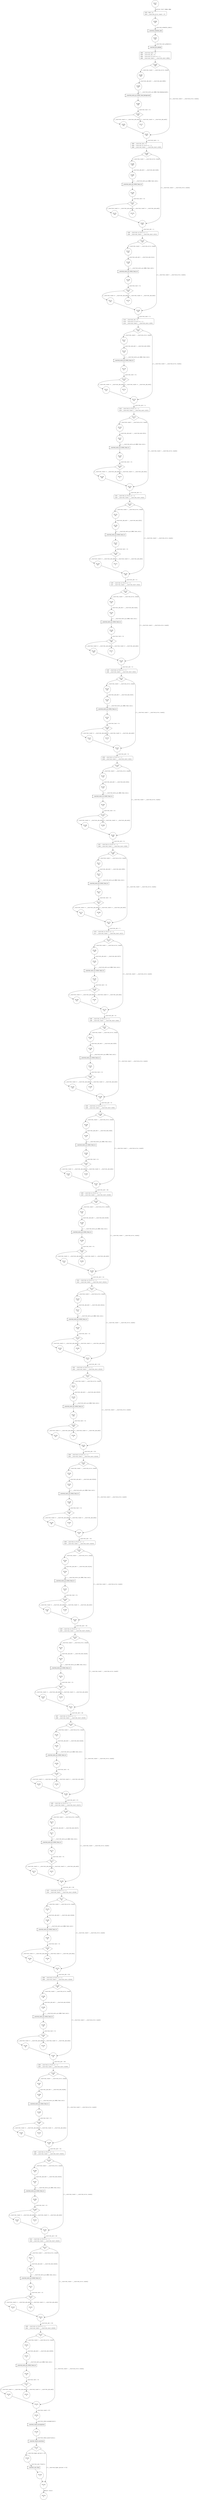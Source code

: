 digraph __main {
1077 [shape="circle" label="N1077\n258"]
1078 [shape="circle" label="N1078\n257"]
1080 [shape="circle" label="N1080\n255"]
1081 [shape="circle" label="N1081\n254"]
1082 [shape="circle" label="N1082\n253"]
1086 [shape="diamond" label="N1086\n249"]
1088 [shape="circle" label="N1088\n248"]
1087 [shape="circle" label="N1087\n243"]
1093 [shape="circle" label="N1093\n242"]
1096 [shape="diamond" label="N1096\n239"]
1098 [shape="circle" label="N1098\n238"]
1097 [shape="circle" label="N1097\n233"]
1103 [shape="circle" label="N1103\n232"]
1105 [shape="diamond" label="N1105\n230"]
1107 [shape="circle" label="N1107\n229"]
1106 [shape="circle" label="N1106\n224"]
1112 [shape="circle" label="N1112\n223"]
1115 [shape="diamond" label="N1115\n220"]
1117 [shape="circle" label="N1117\n219"]
1116 [shape="circle" label="N1116\n214"]
1122 [shape="circle" label="N1122\n213"]
1124 [shape="diamond" label="N1124\n211"]
1126 [shape="circle" label="N1126\n210"]
1125 [shape="circle" label="N1125\n205"]
1131 [shape="circle" label="N1131\n204"]
1133 [shape="diamond" label="N1133\n202"]
1135 [shape="circle" label="N1135\n201"]
1134 [shape="circle" label="N1134\n196"]
1140 [shape="circle" label="N1140\n195"]
1142 [shape="diamond" label="N1142\n193"]
1144 [shape="circle" label="N1144\n192"]
1143 [shape="circle" label="N1143\n187"]
1149 [shape="circle" label="N1149\n186"]
1151 [shape="diamond" label="N1151\n184"]
1153 [shape="circle" label="N1153\n183"]
1152 [shape="circle" label="N1152\n178"]
1158 [shape="circle" label="N1158\n177"]
1160 [shape="diamond" label="N1160\n175"]
1162 [shape="circle" label="N1162\n174"]
1161 [shape="circle" label="N1161\n169"]
1167 [shape="circle" label="N1167\n168"]
1169 [shape="diamond" label="N1169\n166"]
1171 [shape="circle" label="N1171\n165"]
1170 [shape="circle" label="N1170\n160"]
1176 [shape="circle" label="N1176\n159"]
1178 [shape="diamond" label="N1178\n157"]
1180 [shape="circle" label="N1180\n156"]
1179 [shape="circle" label="N1179\n151"]
1185 [shape="circle" label="N1185\n150"]
1187 [shape="diamond" label="N1187\n148"]
1189 [shape="circle" label="N1189\n147"]
1188 [shape="circle" label="N1188\n142"]
1194 [shape="circle" label="N1194\n141"]
1196 [shape="diamond" label="N1196\n139"]
1198 [shape="circle" label="N1198\n138"]
1197 [shape="circle" label="N1197\n133"]
1203 [shape="circle" label="N1203\n132"]
1205 [shape="diamond" label="N1205\n130"]
1207 [shape="circle" label="N1207\n129"]
1206 [shape="circle" label="N1206\n124"]
1212 [shape="circle" label="N1212\n123"]
1214 [shape="diamond" label="N1214\n121"]
1216 [shape="circle" label="N1216\n120"]
1215 [shape="circle" label="N1215\n115"]
1221 [shape="circle" label="N1221\n114"]
1223 [shape="diamond" label="N1223\n112"]
1225 [shape="circle" label="N1225\n111"]
1224 [shape="circle" label="N1224\n106"]
1230 [shape="circle" label="N1230\n105"]
1232 [shape="diamond" label="N1232\n103"]
1234 [shape="circle" label="N1234\n102"]
1233 [shape="circle" label="N1233\n97"]
1239 [shape="circle" label="N1239\n96"]
1241 [shape="diamond" label="N1241\n94"]
1243 [shape="circle" label="N1243\n93"]
1242 [shape="circle" label="N1242\n88"]
1248 [shape="circle" label="N1248\n87"]
1250 [shape="diamond" label="N1250\n85"]
1252 [shape="circle" label="N1252\n84"]
1251 [shape="circle" label="N1251\n79"]
1257 [shape="circle" label="N1257\n78"]
1259 [shape="diamond" label="N1259\n76"]
1261 [shape="circle" label="N1261\n75"]
1260 [shape="circle" label="N1260\n70"]
1266 [shape="circle" label="N1266\n69"]
1268 [shape="diamond" label="N1268\n67"]
1270 [shape="circle" label="N1270\n66"]
1269 [shape="circle" label="N1269\n61"]
1275 [shape="circle" label="N1275\n60"]
1277 [shape="diamond" label="N1277\n58"]
1279 [shape="circle" label="N1279\n57"]
1278 [shape="circle" label="N1278\n52"]
1284 [shape="circle" label="N1284\n51"]
1286 [shape="diamond" label="N1286\n49"]
1288 [shape="circle" label="N1288\n48"]
1287 [shape="circle" label="N1287\n43"]
1293 [shape="circle" label="N1293\n42"]
1295 [shape="diamond" label="N1295\n40"]
1297 [shape="circle" label="N1297\n39"]
1296 [shape="circle" label="N1296\n34"]
1302 [shape="circle" label="N1302\n33"]
1304 [shape="diamond" label="N1304\n31"]
1306 [shape="circle" label="N1306\n30"]
1305 [shape="circle" label="N1305\n25"]
1311 [shape="circle" label="N1311\n24"]
1313 [shape="diamond" label="N1313\n22"]
1315 [shape="circle" label="N1315\n21"]
1314 [shape="circle" label="N1314\n16"]
1320 [shape="circle" label="N1320\n15"]
1322 [shape="diamond" label="N1322\n13"]
1324 [shape="circle" label="N1324\n12"]
1323 [shape="circle" label="N1323\n7"]
1329 [shape="circle" label="N1329\n6"]
1330 [shape="circle" label="N1330\n5"]
1331 [shape="diamond" label="N1331\n4"]
1333 [shape="circle" label="N1333\n3"]
1332 [shape="circle" label="N1332\n1"]
1076 [shape="circle" label="N1076\n0"]
1334 [shape="circle" label="N1334\n2"]
1325 [shape="circle" label="N1325\n11"]
1326 [shape="circle" label="N1326\n10"]
1327 [shape="diamond" label="N1327\n9"]
1328 [shape="circle" label="N1328\n8"]
1551 [shape="circle" label="N1551\n0"]
1316 [shape="circle" label="N1316\n20"]
1317 [shape="circle" label="N1317\n19"]
1318 [shape="diamond" label="N1318\n18"]
1319 [shape="circle" label="N1319\n17"]
1552 [shape="circle" label="N1552\n0"]
1307 [shape="circle" label="N1307\n29"]
1308 [shape="circle" label="N1308\n28"]
1309 [shape="diamond" label="N1309\n27"]
1310 [shape="circle" label="N1310\n26"]
1553 [shape="circle" label="N1553\n0"]
1298 [shape="circle" label="N1298\n38"]
1299 [shape="circle" label="N1299\n37"]
1300 [shape="diamond" label="N1300\n36"]
1301 [shape="circle" label="N1301\n35"]
1554 [shape="circle" label="N1554\n0"]
1289 [shape="circle" label="N1289\n47"]
1290 [shape="circle" label="N1290\n46"]
1291 [shape="diamond" label="N1291\n45"]
1292 [shape="circle" label="N1292\n44"]
1555 [shape="circle" label="N1555\n0"]
1280 [shape="circle" label="N1280\n56"]
1281 [shape="circle" label="N1281\n55"]
1282 [shape="diamond" label="N1282\n54"]
1283 [shape="circle" label="N1283\n53"]
1556 [shape="circle" label="N1556\n0"]
1271 [shape="circle" label="N1271\n65"]
1272 [shape="circle" label="N1272\n64"]
1273 [shape="diamond" label="N1273\n63"]
1274 [shape="circle" label="N1274\n62"]
1557 [shape="circle" label="N1557\n0"]
1262 [shape="circle" label="N1262\n74"]
1263 [shape="circle" label="N1263\n73"]
1264 [shape="diamond" label="N1264\n72"]
1265 [shape="circle" label="N1265\n71"]
1558 [shape="circle" label="N1558\n0"]
1253 [shape="circle" label="N1253\n83"]
1254 [shape="circle" label="N1254\n82"]
1255 [shape="diamond" label="N1255\n81"]
1256 [shape="circle" label="N1256\n80"]
1559 [shape="circle" label="N1559\n0"]
1244 [shape="circle" label="N1244\n92"]
1245 [shape="circle" label="N1245\n91"]
1246 [shape="diamond" label="N1246\n90"]
1247 [shape="circle" label="N1247\n89"]
1560 [shape="circle" label="N1560\n0"]
1235 [shape="circle" label="N1235\n101"]
1236 [shape="circle" label="N1236\n100"]
1237 [shape="diamond" label="N1237\n99"]
1238 [shape="circle" label="N1238\n98"]
1561 [shape="circle" label="N1561\n0"]
1226 [shape="circle" label="N1226\n110"]
1227 [shape="circle" label="N1227\n109"]
1228 [shape="diamond" label="N1228\n108"]
1229 [shape="circle" label="N1229\n107"]
1562 [shape="circle" label="N1562\n0"]
1217 [shape="circle" label="N1217\n119"]
1218 [shape="circle" label="N1218\n118"]
1219 [shape="diamond" label="N1219\n117"]
1220 [shape="circle" label="N1220\n116"]
1563 [shape="circle" label="N1563\n0"]
1208 [shape="circle" label="N1208\n128"]
1209 [shape="circle" label="N1209\n127"]
1210 [shape="diamond" label="N1210\n126"]
1211 [shape="circle" label="N1211\n125"]
1564 [shape="circle" label="N1564\n0"]
1199 [shape="circle" label="N1199\n137"]
1200 [shape="circle" label="N1200\n136"]
1201 [shape="diamond" label="N1201\n135"]
1202 [shape="circle" label="N1202\n134"]
1565 [shape="circle" label="N1565\n0"]
1190 [shape="circle" label="N1190\n146"]
1191 [shape="circle" label="N1191\n145"]
1192 [shape="diamond" label="N1192\n144"]
1193 [shape="circle" label="N1193\n143"]
1566 [shape="circle" label="N1566\n0"]
1181 [shape="circle" label="N1181\n155"]
1182 [shape="circle" label="N1182\n154"]
1183 [shape="diamond" label="N1183\n153"]
1184 [shape="circle" label="N1184\n152"]
1567 [shape="circle" label="N1567\n0"]
1172 [shape="circle" label="N1172\n164"]
1173 [shape="circle" label="N1173\n163"]
1174 [shape="diamond" label="N1174\n162"]
1175 [shape="circle" label="N1175\n161"]
1568 [shape="circle" label="N1568\n0"]
1163 [shape="circle" label="N1163\n173"]
1164 [shape="circle" label="N1164\n172"]
1165 [shape="diamond" label="N1165\n171"]
1166 [shape="circle" label="N1166\n170"]
1569 [shape="circle" label="N1569\n0"]
1154 [shape="circle" label="N1154\n182"]
1155 [shape="circle" label="N1155\n181"]
1156 [shape="diamond" label="N1156\n180"]
1157 [shape="circle" label="N1157\n179"]
1570 [shape="circle" label="N1570\n0"]
1145 [shape="circle" label="N1145\n191"]
1146 [shape="circle" label="N1146\n190"]
1147 [shape="diamond" label="N1147\n189"]
1148 [shape="circle" label="N1148\n188"]
1571 [shape="circle" label="N1571\n0"]
1136 [shape="circle" label="N1136\n200"]
1137 [shape="circle" label="N1137\n199"]
1138 [shape="diamond" label="N1138\n198"]
1139 [shape="circle" label="N1139\n197"]
1572 [shape="circle" label="N1572\n0"]
1127 [shape="circle" label="N1127\n209"]
1128 [shape="circle" label="N1128\n208"]
1129 [shape="diamond" label="N1129\n207"]
1130 [shape="circle" label="N1130\n206"]
1573 [shape="circle" label="N1573\n0"]
1118 [shape="circle" label="N1118\n218"]
1119 [shape="circle" label="N1119\n217"]
1120 [shape="diamond" label="N1120\n216"]
1121 [shape="circle" label="N1121\n215"]
1574 [shape="circle" label="N1574\n0"]
1108 [shape="circle" label="N1108\n228"]
1109 [shape="circle" label="N1109\n227"]
1110 [shape="diamond" label="N1110\n226"]
1111 [shape="circle" label="N1111\n225"]
1575 [shape="circle" label="N1575\n0"]
1099 [shape="circle" label="N1099\n237"]
1100 [shape="circle" label="N1100\n236"]
1101 [shape="diamond" label="N1101\n235"]
1102 [shape="circle" label="N1102\n234"]
1576 [shape="circle" label="N1576\n0"]
1089 [shape="circle" label="N1089\n247"]
1090 [shape="circle" label="N1090\n246"]
1091 [shape="diamond" label="N1091\n245"]
1092 [shape="circle" label="N1092\n244"]
1577 [shape="circle" label="N1577\n0"]
1078 [style="filled,bold" penwidth="1" fillcolor="white" fontname="Courier New" shape="Mrecord" label=<<table border="0" cellborder="0" cellpadding="3" bgcolor="white"><tr><td align="right">1078</td><td align="left">_Bool c1;</td></tr><tr><td align="right">1079</td><td align="left">__startrek_error_round = 27;</td></tr></table>>]
1078 -> 1080[label=""]
1082 [style="filled,bold" penwidth="1" fillcolor="white" fontname="Courier New" shape="Mrecord" label=<<table border="0" cellborder="0" cellpadding="3" bgcolor="white"><tr><td align="right">1082</td><td align="left">__startrek_task = 0;</td></tr><tr><td align="right">1083</td><td align="left">__startrek_job = 0;</td></tr><tr><td align="right">1084</td><td align="left">__startrek_is_first_cs = 1;</td></tr><tr><td align="right">1085</td><td align="left">__startrek_round = __startrek_start_t0[0];</td></tr></table>>]
1082 -> 1086[label=""]
1093 [style="filled,bold" penwidth="1" fillcolor="white" fontname="Courier New" shape="Mrecord" label=<<table border="0" cellborder="0" cellpadding="3" bgcolor="white"><tr><td align="right">1093</td><td align="left">__startrek_job = 0;</td></tr><tr><td align="right">1094</td><td align="left">__startrek_is_first_cs = 1;</td></tr><tr><td align="right">1095</td><td align="left">__startrek_round = __startrek_start_t1[0];</td></tr></table>>]
1093 -> 1096[label=""]
1103 [style="filled,bold" penwidth="1" fillcolor="white" fontname="Courier New" shape="Mrecord" label=<<table border="0" cellborder="0" cellpadding="3" bgcolor="white"><tr><td align="right">1103</td><td align="left">__startrek_is_first_cs = 1;</td></tr><tr><td align="right">1104</td><td align="left">__startrek_round = __startrek_start_t1[1];</td></tr></table>>]
1103 -> 1105[label=""]
1112 [style="filled,bold" penwidth="1" fillcolor="white" fontname="Courier New" shape="Mrecord" label=<<table border="0" cellborder="0" cellpadding="3" bgcolor="white"><tr><td align="right">1112</td><td align="left">__startrek_job = 0;</td></tr><tr><td align="right">1113</td><td align="left">__startrek_is_first_cs = 1;</td></tr><tr><td align="right">1114</td><td align="left">__startrek_round = __startrek_start_t2[0];</td></tr></table>>]
1112 -> 1115[label=""]
1122 [style="filled,bold" penwidth="1" fillcolor="white" fontname="Courier New" shape="Mrecord" label=<<table border="0" cellborder="0" cellpadding="3" bgcolor="white"><tr><td align="right">1122</td><td align="left">__startrek_is_first_cs = 1;</td></tr><tr><td align="right">1123</td><td align="left">__startrek_round = __startrek_start_t2[1];</td></tr></table>>]
1122 -> 1124[label=""]
1131 [style="filled,bold" penwidth="1" fillcolor="white" fontname="Courier New" shape="Mrecord" label=<<table border="0" cellborder="0" cellpadding="3" bgcolor="white"><tr><td align="right">1131</td><td align="left">__startrek_is_first_cs = 1;</td></tr><tr><td align="right">1132</td><td align="left">__startrek_round = __startrek_start_t2[2];</td></tr></table>>]
1131 -> 1133[label=""]
1140 [style="filled,bold" penwidth="1" fillcolor="white" fontname="Courier New" shape="Mrecord" label=<<table border="0" cellborder="0" cellpadding="3" bgcolor="white"><tr><td align="right">1140</td><td align="left">__startrek_is_first_cs = 1;</td></tr><tr><td align="right">1141</td><td align="left">__startrek_round = __startrek_start_t2[3];</td></tr></table>>]
1140 -> 1142[label=""]
1149 [style="filled,bold" penwidth="1" fillcolor="white" fontname="Courier New" shape="Mrecord" label=<<table border="0" cellborder="0" cellpadding="3" bgcolor="white"><tr><td align="right">1149</td><td align="left">__startrek_is_first_cs = 1;</td></tr><tr><td align="right">1150</td><td align="left">__startrek_round = __startrek_start_t2[4];</td></tr></table>>]
1149 -> 1151[label=""]
1158 [style="filled,bold" penwidth="1" fillcolor="white" fontname="Courier New" shape="Mrecord" label=<<table border="0" cellborder="0" cellpadding="3" bgcolor="white"><tr><td align="right">1158</td><td align="left">__startrek_is_first_cs = 1;</td></tr><tr><td align="right">1159</td><td align="left">__startrek_round = __startrek_start_t2[5];</td></tr></table>>]
1158 -> 1160[label=""]
1167 [style="filled,bold" penwidth="1" fillcolor="white" fontname="Courier New" shape="Mrecord" label=<<table border="0" cellborder="0" cellpadding="3" bgcolor="white"><tr><td align="right">1167</td><td align="left">__startrek_is_first_cs = 1;</td></tr><tr><td align="right">1168</td><td align="left">__startrek_round = __startrek_start_t2[6];</td></tr></table>>]
1167 -> 1169[label=""]
1176 [style="filled,bold" penwidth="1" fillcolor="white" fontname="Courier New" shape="Mrecord" label=<<table border="0" cellborder="0" cellpadding="3" bgcolor="white"><tr><td align="right">1176</td><td align="left">__startrek_is_first_cs = 1;</td></tr><tr><td align="right">1177</td><td align="left">__startrek_round = __startrek_start_t2[7];</td></tr></table>>]
1176 -> 1178[label=""]
1185 [style="filled,bold" penwidth="1" fillcolor="white" fontname="Courier New" shape="Mrecord" label=<<table border="0" cellborder="0" cellpadding="3" bgcolor="white"><tr><td align="right">1185</td><td align="left">__startrek_is_first_cs = 1;</td></tr><tr><td align="right">1186</td><td align="left">__startrek_round = __startrek_start_t2[8];</td></tr></table>>]
1185 -> 1187[label=""]
1194 [style="filled,bold" penwidth="1" fillcolor="white" fontname="Courier New" shape="Mrecord" label=<<table border="0" cellborder="0" cellpadding="3" bgcolor="white"><tr><td align="right">1194</td><td align="left">__startrek_is_first_cs = 1;</td></tr><tr><td align="right">1195</td><td align="left">__startrek_round = __startrek_start_t2[9];</td></tr></table>>]
1194 -> 1196[label=""]
1203 [style="filled,bold" penwidth="1" fillcolor="white" fontname="Courier New" shape="Mrecord" label=<<table border="0" cellborder="0" cellpadding="3" bgcolor="white"><tr><td align="right">1203</td><td align="left">__startrek_is_first_cs = 1;</td></tr><tr><td align="right">1204</td><td align="left">__startrek_round = __startrek_start_t2[10];</td></tr></table>>]
1203 -> 1205[label=""]
1212 [style="filled,bold" penwidth="1" fillcolor="white" fontname="Courier New" shape="Mrecord" label=<<table border="0" cellborder="0" cellpadding="3" bgcolor="white"><tr><td align="right">1212</td><td align="left">__startrek_is_first_cs = 1;</td></tr><tr><td align="right">1213</td><td align="left">__startrek_round = __startrek_start_t2[11];</td></tr></table>>]
1212 -> 1214[label=""]
1221 [style="filled,bold" penwidth="1" fillcolor="white" fontname="Courier New" shape="Mrecord" label=<<table border="0" cellborder="0" cellpadding="3" bgcolor="white"><tr><td align="right">1221</td><td align="left">__startrek_is_first_cs = 1;</td></tr><tr><td align="right">1222</td><td align="left">__startrek_round = __startrek_start_t2[12];</td></tr></table>>]
1221 -> 1223[label=""]
1230 [style="filled,bold" penwidth="1" fillcolor="white" fontname="Courier New" shape="Mrecord" label=<<table border="0" cellborder="0" cellpadding="3" bgcolor="white"><tr><td align="right">1230</td><td align="left">__startrek_is_first_cs = 1;</td></tr><tr><td align="right">1231</td><td align="left">__startrek_round = __startrek_start_t2[13];</td></tr></table>>]
1230 -> 1232[label=""]
1239 [style="filled,bold" penwidth="1" fillcolor="white" fontname="Courier New" shape="Mrecord" label=<<table border="0" cellborder="0" cellpadding="3" bgcolor="white"><tr><td align="right">1239</td><td align="left">__startrek_is_first_cs = 1;</td></tr><tr><td align="right">1240</td><td align="left">__startrek_round = __startrek_start_t2[14];</td></tr></table>>]
1239 -> 1241[label=""]
1248 [style="filled,bold" penwidth="1" fillcolor="white" fontname="Courier New" shape="Mrecord" label=<<table border="0" cellborder="0" cellpadding="3" bgcolor="white"><tr><td align="right">1248</td><td align="left">__startrek_is_first_cs = 1;</td></tr><tr><td align="right">1249</td><td align="left">__startrek_round = __startrek_start_t2[15];</td></tr></table>>]
1248 -> 1250[label=""]
1257 [style="filled,bold" penwidth="1" fillcolor="white" fontname="Courier New" shape="Mrecord" label=<<table border="0" cellborder="0" cellpadding="3" bgcolor="white"><tr><td align="right">1257</td><td align="left">__startrek_is_first_cs = 1;</td></tr><tr><td align="right">1258</td><td align="left">__startrek_round = __startrek_start_t2[16];</td></tr></table>>]
1257 -> 1259[label=""]
1266 [style="filled,bold" penwidth="1" fillcolor="white" fontname="Courier New" shape="Mrecord" label=<<table border="0" cellborder="0" cellpadding="3" bgcolor="white"><tr><td align="right">1266</td><td align="left">__startrek_is_first_cs = 1;</td></tr><tr><td align="right">1267</td><td align="left">__startrek_round = __startrek_start_t2[17];</td></tr></table>>]
1266 -> 1268[label=""]
1275 [style="filled,bold" penwidth="1" fillcolor="white" fontname="Courier New" shape="Mrecord" label=<<table border="0" cellborder="0" cellpadding="3" bgcolor="white"><tr><td align="right">1275</td><td align="left">__startrek_is_first_cs = 1;</td></tr><tr><td align="right">1276</td><td align="left">__startrek_round = __startrek_start_t2[18];</td></tr></table>>]
1275 -> 1277[label=""]
1284 [style="filled,bold" penwidth="1" fillcolor="white" fontname="Courier New" shape="Mrecord" label=<<table border="0" cellborder="0" cellpadding="3" bgcolor="white"><tr><td align="right">1284</td><td align="left">__startrek_is_first_cs = 1;</td></tr><tr><td align="right">1285</td><td align="left">__startrek_round = __startrek_start_t2[19];</td></tr></table>>]
1284 -> 1286[label=""]
1293 [style="filled,bold" penwidth="1" fillcolor="white" fontname="Courier New" shape="Mrecord" label=<<table border="0" cellborder="0" cellpadding="3" bgcolor="white"><tr><td align="right">1293</td><td align="left">__startrek_is_first_cs = 1;</td></tr><tr><td align="right">1294</td><td align="left">__startrek_round = __startrek_start_t2[20];</td></tr></table>>]
1293 -> 1295[label=""]
1302 [style="filled,bold" penwidth="1" fillcolor="white" fontname="Courier New" shape="Mrecord" label=<<table border="0" cellborder="0" cellpadding="3" bgcolor="white"><tr><td align="right">1302</td><td align="left">__startrek_is_first_cs = 1;</td></tr><tr><td align="right">1303</td><td align="left">__startrek_round = __startrek_start_t2[21];</td></tr></table>>]
1302 -> 1304[label=""]
1311 [style="filled,bold" penwidth="1" fillcolor="white" fontname="Courier New" shape="Mrecord" label=<<table border="0" cellborder="0" cellpadding="3" bgcolor="white"><tr><td align="right">1311</td><td align="left">__startrek_is_first_cs = 1;</td></tr><tr><td align="right">1312</td><td align="left">__startrek_round = __startrek_start_t2[22];</td></tr></table>>]
1311 -> 1313[label=""]
1320 [style="filled,bold" penwidth="1" fillcolor="white" fontname="Courier New" shape="Mrecord" label=<<table border="0" cellborder="0" cellpadding="3" bgcolor="white"><tr><td align="right">1320</td><td align="left">__startrek_is_first_cs = 1;</td></tr><tr><td align="right">1321</td><td align="left">__startrek_round = __startrek_start_t2[23];</td></tr></table>>]
1320 -> 1322[label=""]
1077 -> 1078 [label="Function start dummy edge" fontname="Courier New"]
100027 [shape="component" label="__startrek_schedule_jobs"]
1080 -> 100027 [label="__startrek_schedule_jobs();" fontname="Courier New"]
100027 -> 1081 [label="" fontname="Courier New"]
100028 [shape="component" label="__startrek_init_globals"]
1081 -> 100028 [label="__startrek_init_globals();" fontname="Courier New"]
100028 -> 1082 [label="" fontname="Courier New"]
1086 -> 1088 [label="[__startrek_round < __startrek_error_round]" fontname="Courier New"]
1086 -> 1087 [label="[!(__startrek_round < __startrek_error_round)]" fontname="Courier New"]
1087 -> 1093 [label="__startrek_task = 1;" fontname="Courier New"]
1096 -> 1098 [label="[__startrek_round < __startrek_error_round]" fontname="Courier New"]
1096 -> 1097 [label="[!(__startrek_round < __startrek_error_round)]" fontname="Courier New"]
1097 -> 1103 [label="__startrek_job = 1;" fontname="Courier New"]
1105 -> 1107 [label="[__startrek_round < __startrek_error_round]" fontname="Courier New"]
1105 -> 1106 [label="[!(__startrek_round < __startrek_error_round)]" fontname="Courier New"]
1106 -> 1112 [label="__startrek_task = 2;" fontname="Courier New"]
1115 -> 1117 [label="[__startrek_round < __startrek_error_round]" fontname="Courier New"]
1115 -> 1116 [label="[!(__startrek_round < __startrek_error_round)]" fontname="Courier New"]
1116 -> 1122 [label="__startrek_job = 1;" fontname="Courier New"]
1124 -> 1126 [label="[__startrek_round < __startrek_error_round]" fontname="Courier New"]
1124 -> 1125 [label="[!(__startrek_round < __startrek_error_round)]" fontname="Courier New"]
1125 -> 1131 [label="__startrek_job = 2;" fontname="Courier New"]
1133 -> 1135 [label="[__startrek_round < __startrek_error_round]" fontname="Courier New"]
1133 -> 1134 [label="[!(__startrek_round < __startrek_error_round)]" fontname="Courier New"]
1134 -> 1140 [label="__startrek_job = 3;" fontname="Courier New"]
1142 -> 1144 [label="[__startrek_round < __startrek_error_round]" fontname="Courier New"]
1142 -> 1143 [label="[!(__startrek_round < __startrek_error_round)]" fontname="Courier New"]
1143 -> 1149 [label="__startrek_job = 4;" fontname="Courier New"]
1151 -> 1153 [label="[__startrek_round < __startrek_error_round]" fontname="Courier New"]
1151 -> 1152 [label="[!(__startrek_round < __startrek_error_round)]" fontname="Courier New"]
1152 -> 1158 [label="__startrek_job = 5;" fontname="Courier New"]
1160 -> 1162 [label="[__startrek_round < __startrek_error_round]" fontname="Courier New"]
1160 -> 1161 [label="[!(__startrek_round < __startrek_error_round)]" fontname="Courier New"]
1161 -> 1167 [label="__startrek_job = 6;" fontname="Courier New"]
1169 -> 1171 [label="[__startrek_round < __startrek_error_round]" fontname="Courier New"]
1169 -> 1170 [label="[!(__startrek_round < __startrek_error_round)]" fontname="Courier New"]
1170 -> 1176 [label="__startrek_job = 7;" fontname="Courier New"]
1178 -> 1180 [label="[__startrek_round < __startrek_error_round]" fontname="Courier New"]
1178 -> 1179 [label="[!(__startrek_round < __startrek_error_round)]" fontname="Courier New"]
1179 -> 1185 [label="__startrek_job = 8;" fontname="Courier New"]
1187 -> 1189 [label="[__startrek_round < __startrek_error_round]" fontname="Courier New"]
1187 -> 1188 [label="[!(__startrek_round < __startrek_error_round)]" fontname="Courier New"]
1188 -> 1194 [label="__startrek_job = 9;" fontname="Courier New"]
1196 -> 1198 [label="[__startrek_round < __startrek_error_round]" fontname="Courier New"]
1196 -> 1197 [label="[!(__startrek_round < __startrek_error_round)]" fontname="Courier New"]
1197 -> 1203 [label="__startrek_job = 10;" fontname="Courier New"]
1205 -> 1207 [label="[__startrek_round < __startrek_error_round]" fontname="Courier New"]
1205 -> 1206 [label="[!(__startrek_round < __startrek_error_round)]" fontname="Courier New"]
1206 -> 1212 [label="__startrek_job = 11;" fontname="Courier New"]
1214 -> 1216 [label="[__startrek_round < __startrek_error_round]" fontname="Courier New"]
1214 -> 1215 [label="[!(__startrek_round < __startrek_error_round)]" fontname="Courier New"]
1215 -> 1221 [label="__startrek_job = 12;" fontname="Courier New"]
1223 -> 1225 [label="[__startrek_round < __startrek_error_round]" fontname="Courier New"]
1223 -> 1224 [label="[!(__startrek_round < __startrek_error_round)]" fontname="Courier New"]
1224 -> 1230 [label="__startrek_job = 13;" fontname="Courier New"]
1232 -> 1234 [label="[__startrek_round < __startrek_error_round]" fontname="Courier New"]
1232 -> 1233 [label="[!(__startrek_round < __startrek_error_round)]" fontname="Courier New"]
1233 -> 1239 [label="__startrek_job = 14;" fontname="Courier New"]
1241 -> 1243 [label="[__startrek_round < __startrek_error_round]" fontname="Courier New"]
1241 -> 1242 [label="[!(__startrek_round < __startrek_error_round)]" fontname="Courier New"]
1242 -> 1248 [label="__startrek_job = 15;" fontname="Courier New"]
1250 -> 1252 [label="[__startrek_round < __startrek_error_round]" fontname="Courier New"]
1250 -> 1251 [label="[!(__startrek_round < __startrek_error_round)]" fontname="Courier New"]
1251 -> 1257 [label="__startrek_job = 16;" fontname="Courier New"]
1259 -> 1261 [label="[__startrek_round < __startrek_error_round]" fontname="Courier New"]
1259 -> 1260 [label="[!(__startrek_round < __startrek_error_round)]" fontname="Courier New"]
1260 -> 1266 [label="__startrek_job = 17;" fontname="Courier New"]
1268 -> 1270 [label="[__startrek_round < __startrek_error_round]" fontname="Courier New"]
1268 -> 1269 [label="[!(__startrek_round < __startrek_error_round)]" fontname="Courier New"]
1269 -> 1275 [label="__startrek_job = 18;" fontname="Courier New"]
1277 -> 1279 [label="[__startrek_round < __startrek_error_round]" fontname="Courier New"]
1277 -> 1278 [label="[!(__startrek_round < __startrek_error_round)]" fontname="Courier New"]
1278 -> 1284 [label="__startrek_job = 19;" fontname="Courier New"]
1286 -> 1288 [label="[__startrek_round < __startrek_error_round]" fontname="Courier New"]
1286 -> 1287 [label="[!(__startrek_round < __startrek_error_round)]" fontname="Courier New"]
1287 -> 1293 [label="__startrek_job = 20;" fontname="Courier New"]
1295 -> 1297 [label="[__startrek_round < __startrek_error_round]" fontname="Courier New"]
1295 -> 1296 [label="[!(__startrek_round < __startrek_error_round)]" fontname="Courier New"]
1296 -> 1302 [label="__startrek_job = 21;" fontname="Courier New"]
1304 -> 1306 [label="[__startrek_round < __startrek_error_round]" fontname="Courier New"]
1304 -> 1305 [label="[!(__startrek_round < __startrek_error_round)]" fontname="Courier New"]
1305 -> 1311 [label="__startrek_job = 22;" fontname="Courier New"]
1313 -> 1315 [label="[__startrek_round < __startrek_error_round]" fontname="Courier New"]
1313 -> 1314 [label="[!(__startrek_round < __startrek_error_round)]" fontname="Courier New"]
1314 -> 1320 [label="__startrek_job = 23;" fontname="Courier New"]
1322 -> 1324 [label="[__startrek_round < __startrek_error_round]" fontname="Courier New"]
1322 -> 1323 [label="[!(__startrek_round < __startrek_error_round)]" fontname="Courier New"]
1323 -> 1329 [label="__startrek_round = 27;" fontname="Courier New"]
100029 [shape="component" label="__startrek_check_assumptions"]
1329 -> 100029 [label="__startrek_check_assumptions();" fontname="Courier New"]
100029 -> 1330 [label="" fontname="Courier New"]
100030 [shape="component" label="__startrek_check_assertions"]
1330 -> 100030 [label="__startrek_check_assertions();" fontname="Courier New"]
100030 -> 1331 [label="" fontname="Courier New"]
1331 -> 1333 [label="[__startrek_hyper_period == 0]" fontname="Courier New"]
1331 -> 1332 [label="[!(__startrek_hyper_period == 0)]" fontname="Courier New"]
1332 -> 1076 [label="default return" fontname="Courier New"]
100031 [shape="component" label="__startrek_user_final"]
1333 -> 100031 [label="__startrek_user_final();" fontname="Courier New"]
100031 -> 1334 [label="" fontname="Courier New"]
1324 -> 1325 [label="__startrek_job_end = __startrek_end_t2[23];" fontname="Courier New"]
100032 [shape="component" label="__startrek_entry_pt_OSEK_Task_ts1"]
1325 -> 100032 [label="c1 = __startrek_entry_pt_OSEK_Task_ts1();" fontname="Courier New"]
100032 -> 1326 [label="" fontname="Courier New"]
1327 -> 1328 [label="[__startrek_round == __startrek_job_end]" fontname="Courier New"]
1327 -> 1551 [label="[!(__startrek_round == __startrek_job_end)]" fontname="Courier New"]
1315 -> 1316 [label="__startrek_job_end = __startrek_end_t2[22];" fontname="Courier New"]
100033 [shape="component" label="__startrek_entry_pt_OSEK_Task_ts1"]
1316 -> 100033 [label="c1 = __startrek_entry_pt_OSEK_Task_ts1();" fontname="Courier New"]
100033 -> 1317 [label="" fontname="Courier New"]
1318 -> 1319 [label="[__startrek_round == __startrek_job_end]" fontname="Courier New"]
1318 -> 1552 [label="[!(__startrek_round == __startrek_job_end)]" fontname="Courier New"]
1306 -> 1307 [label="__startrek_job_end = __startrek_end_t2[21];" fontname="Courier New"]
100034 [shape="component" label="__startrek_entry_pt_OSEK_Task_ts1"]
1307 -> 100034 [label="c1 = __startrek_entry_pt_OSEK_Task_ts1();" fontname="Courier New"]
100034 -> 1308 [label="" fontname="Courier New"]
1309 -> 1310 [label="[__startrek_round == __startrek_job_end]" fontname="Courier New"]
1309 -> 1553 [label="[!(__startrek_round == __startrek_job_end)]" fontname="Courier New"]
1297 -> 1298 [label="__startrek_job_end = __startrek_end_t2[20];" fontname="Courier New"]
100035 [shape="component" label="__startrek_entry_pt_OSEK_Task_ts1"]
1298 -> 100035 [label="c1 = __startrek_entry_pt_OSEK_Task_ts1();" fontname="Courier New"]
100035 -> 1299 [label="" fontname="Courier New"]
1300 -> 1301 [label="[__startrek_round == __startrek_job_end]" fontname="Courier New"]
1300 -> 1554 [label="[!(__startrek_round == __startrek_job_end)]" fontname="Courier New"]
1288 -> 1289 [label="__startrek_job_end = __startrek_end_t2[19];" fontname="Courier New"]
100036 [shape="component" label="__startrek_entry_pt_OSEK_Task_ts1"]
1289 -> 100036 [label="c1 = __startrek_entry_pt_OSEK_Task_ts1();" fontname="Courier New"]
100036 -> 1290 [label="" fontname="Courier New"]
1291 -> 1292 [label="[__startrek_round == __startrek_job_end]" fontname="Courier New"]
1291 -> 1555 [label="[!(__startrek_round == __startrek_job_end)]" fontname="Courier New"]
1279 -> 1280 [label="__startrek_job_end = __startrek_end_t2[18];" fontname="Courier New"]
100037 [shape="component" label="__startrek_entry_pt_OSEK_Task_ts1"]
1280 -> 100037 [label="c1 = __startrek_entry_pt_OSEK_Task_ts1();" fontname="Courier New"]
100037 -> 1281 [label="" fontname="Courier New"]
1282 -> 1283 [label="[__startrek_round == __startrek_job_end]" fontname="Courier New"]
1282 -> 1556 [label="[!(__startrek_round == __startrek_job_end)]" fontname="Courier New"]
1270 -> 1271 [label="__startrek_job_end = __startrek_end_t2[17];" fontname="Courier New"]
100038 [shape="component" label="__startrek_entry_pt_OSEK_Task_ts1"]
1271 -> 100038 [label="c1 = __startrek_entry_pt_OSEK_Task_ts1();" fontname="Courier New"]
100038 -> 1272 [label="" fontname="Courier New"]
1273 -> 1274 [label="[__startrek_round == __startrek_job_end]" fontname="Courier New"]
1273 -> 1557 [label="[!(__startrek_round == __startrek_job_end)]" fontname="Courier New"]
1261 -> 1262 [label="__startrek_job_end = __startrek_end_t2[16];" fontname="Courier New"]
100039 [shape="component" label="__startrek_entry_pt_OSEK_Task_ts1"]
1262 -> 100039 [label="c1 = __startrek_entry_pt_OSEK_Task_ts1();" fontname="Courier New"]
100039 -> 1263 [label="" fontname="Courier New"]
1264 -> 1265 [label="[__startrek_round == __startrek_job_end]" fontname="Courier New"]
1264 -> 1558 [label="[!(__startrek_round == __startrek_job_end)]" fontname="Courier New"]
1252 -> 1253 [label="__startrek_job_end = __startrek_end_t2[15];" fontname="Courier New"]
100040 [shape="component" label="__startrek_entry_pt_OSEK_Task_ts1"]
1253 -> 100040 [label="c1 = __startrek_entry_pt_OSEK_Task_ts1();" fontname="Courier New"]
100040 -> 1254 [label="" fontname="Courier New"]
1255 -> 1256 [label="[__startrek_round == __startrek_job_end]" fontname="Courier New"]
1255 -> 1559 [label="[!(__startrek_round == __startrek_job_end)]" fontname="Courier New"]
1243 -> 1244 [label="__startrek_job_end = __startrek_end_t2[14];" fontname="Courier New"]
100041 [shape="component" label="__startrek_entry_pt_OSEK_Task_ts1"]
1244 -> 100041 [label="c1 = __startrek_entry_pt_OSEK_Task_ts1();" fontname="Courier New"]
100041 -> 1245 [label="" fontname="Courier New"]
1246 -> 1247 [label="[__startrek_round == __startrek_job_end]" fontname="Courier New"]
1246 -> 1560 [label="[!(__startrek_round == __startrek_job_end)]" fontname="Courier New"]
1234 -> 1235 [label="__startrek_job_end = __startrek_end_t2[13];" fontname="Courier New"]
100042 [shape="component" label="__startrek_entry_pt_OSEK_Task_ts1"]
1235 -> 100042 [label="c1 = __startrek_entry_pt_OSEK_Task_ts1();" fontname="Courier New"]
100042 -> 1236 [label="" fontname="Courier New"]
1237 -> 1238 [label="[__startrek_round == __startrek_job_end]" fontname="Courier New"]
1237 -> 1561 [label="[!(__startrek_round == __startrek_job_end)]" fontname="Courier New"]
1225 -> 1226 [label="__startrek_job_end = __startrek_end_t2[12];" fontname="Courier New"]
100043 [shape="component" label="__startrek_entry_pt_OSEK_Task_ts1"]
1226 -> 100043 [label="c1 = __startrek_entry_pt_OSEK_Task_ts1();" fontname="Courier New"]
100043 -> 1227 [label="" fontname="Courier New"]
1228 -> 1229 [label="[__startrek_round == __startrek_job_end]" fontname="Courier New"]
1228 -> 1562 [label="[!(__startrek_round == __startrek_job_end)]" fontname="Courier New"]
1216 -> 1217 [label="__startrek_job_end = __startrek_end_t2[11];" fontname="Courier New"]
100044 [shape="component" label="__startrek_entry_pt_OSEK_Task_ts1"]
1217 -> 100044 [label="c1 = __startrek_entry_pt_OSEK_Task_ts1();" fontname="Courier New"]
100044 -> 1218 [label="" fontname="Courier New"]
1219 -> 1220 [label="[__startrek_round == __startrek_job_end]" fontname="Courier New"]
1219 -> 1563 [label="[!(__startrek_round == __startrek_job_end)]" fontname="Courier New"]
1207 -> 1208 [label="__startrek_job_end = __startrek_end_t2[10];" fontname="Courier New"]
100045 [shape="component" label="__startrek_entry_pt_OSEK_Task_ts1"]
1208 -> 100045 [label="c1 = __startrek_entry_pt_OSEK_Task_ts1();" fontname="Courier New"]
100045 -> 1209 [label="" fontname="Courier New"]
1210 -> 1211 [label="[__startrek_round == __startrek_job_end]" fontname="Courier New"]
1210 -> 1564 [label="[!(__startrek_round == __startrek_job_end)]" fontname="Courier New"]
1198 -> 1199 [label="__startrek_job_end = __startrek_end_t2[9];" fontname="Courier New"]
100046 [shape="component" label="__startrek_entry_pt_OSEK_Task_ts1"]
1199 -> 100046 [label="c1 = __startrek_entry_pt_OSEK_Task_ts1();" fontname="Courier New"]
100046 -> 1200 [label="" fontname="Courier New"]
1201 -> 1202 [label="[__startrek_round == __startrek_job_end]" fontname="Courier New"]
1201 -> 1565 [label="[!(__startrek_round == __startrek_job_end)]" fontname="Courier New"]
1189 -> 1190 [label="__startrek_job_end = __startrek_end_t2[8];" fontname="Courier New"]
100047 [shape="component" label="__startrek_entry_pt_OSEK_Task_ts1"]
1190 -> 100047 [label="c1 = __startrek_entry_pt_OSEK_Task_ts1();" fontname="Courier New"]
100047 -> 1191 [label="" fontname="Courier New"]
1192 -> 1193 [label="[__startrek_round == __startrek_job_end]" fontname="Courier New"]
1192 -> 1566 [label="[!(__startrek_round == __startrek_job_end)]" fontname="Courier New"]
1180 -> 1181 [label="__startrek_job_end = __startrek_end_t2[7];" fontname="Courier New"]
100048 [shape="component" label="__startrek_entry_pt_OSEK_Task_ts1"]
1181 -> 100048 [label="c1 = __startrek_entry_pt_OSEK_Task_ts1();" fontname="Courier New"]
100048 -> 1182 [label="" fontname="Courier New"]
1183 -> 1184 [label="[__startrek_round == __startrek_job_end]" fontname="Courier New"]
1183 -> 1567 [label="[!(__startrek_round == __startrek_job_end)]" fontname="Courier New"]
1171 -> 1172 [label="__startrek_job_end = __startrek_end_t2[6];" fontname="Courier New"]
100049 [shape="component" label="__startrek_entry_pt_OSEK_Task_ts1"]
1172 -> 100049 [label="c1 = __startrek_entry_pt_OSEK_Task_ts1();" fontname="Courier New"]
100049 -> 1173 [label="" fontname="Courier New"]
1174 -> 1175 [label="[__startrek_round == __startrek_job_end]" fontname="Courier New"]
1174 -> 1568 [label="[!(__startrek_round == __startrek_job_end)]" fontname="Courier New"]
1162 -> 1163 [label="__startrek_job_end = __startrek_end_t2[5];" fontname="Courier New"]
100050 [shape="component" label="__startrek_entry_pt_OSEK_Task_ts1"]
1163 -> 100050 [label="c1 = __startrek_entry_pt_OSEK_Task_ts1();" fontname="Courier New"]
100050 -> 1164 [label="" fontname="Courier New"]
1165 -> 1166 [label="[__startrek_round == __startrek_job_end]" fontname="Courier New"]
1165 -> 1569 [label="[!(__startrek_round == __startrek_job_end)]" fontname="Courier New"]
1153 -> 1154 [label="__startrek_job_end = __startrek_end_t2[4];" fontname="Courier New"]
100051 [shape="component" label="__startrek_entry_pt_OSEK_Task_ts1"]
1154 -> 100051 [label="c1 = __startrek_entry_pt_OSEK_Task_ts1();" fontname="Courier New"]
100051 -> 1155 [label="" fontname="Courier New"]
1156 -> 1157 [label="[__startrek_round == __startrek_job_end]" fontname="Courier New"]
1156 -> 1570 [label="[!(__startrek_round == __startrek_job_end)]" fontname="Courier New"]
1144 -> 1145 [label="__startrek_job_end = __startrek_end_t2[3];" fontname="Courier New"]
100052 [shape="component" label="__startrek_entry_pt_OSEK_Task_ts1"]
1145 -> 100052 [label="c1 = __startrek_entry_pt_OSEK_Task_ts1();" fontname="Courier New"]
100052 -> 1146 [label="" fontname="Courier New"]
1147 -> 1148 [label="[__startrek_round == __startrek_job_end]" fontname="Courier New"]
1147 -> 1571 [label="[!(__startrek_round == __startrek_job_end)]" fontname="Courier New"]
1135 -> 1136 [label="__startrek_job_end = __startrek_end_t2[2];" fontname="Courier New"]
100053 [shape="component" label="__startrek_entry_pt_OSEK_Task_ts1"]
1136 -> 100053 [label="c1 = __startrek_entry_pt_OSEK_Task_ts1();" fontname="Courier New"]
100053 -> 1137 [label="" fontname="Courier New"]
1138 -> 1139 [label="[__startrek_round == __startrek_job_end]" fontname="Courier New"]
1138 -> 1572 [label="[!(__startrek_round == __startrek_job_end)]" fontname="Courier New"]
1126 -> 1127 [label="__startrek_job_end = __startrek_end_t2[1];" fontname="Courier New"]
100054 [shape="component" label="__startrek_entry_pt_OSEK_Task_ts1"]
1127 -> 100054 [label="c1 = __startrek_entry_pt_OSEK_Task_ts1();" fontname="Courier New"]
100054 -> 1128 [label="" fontname="Courier New"]
1129 -> 1130 [label="[__startrek_round == __startrek_job_end]" fontname="Courier New"]
1129 -> 1573 [label="[!(__startrek_round == __startrek_job_end)]" fontname="Courier New"]
1117 -> 1118 [label="__startrek_job_end = __startrek_end_t2[0];" fontname="Courier New"]
100055 [shape="component" label="__startrek_entry_pt_OSEK_Task_ts1"]
1118 -> 100055 [label="c1 = __startrek_entry_pt_OSEK_Task_ts1();" fontname="Courier New"]
100055 -> 1119 [label="" fontname="Courier New"]
1120 -> 1121 [label="[__startrek_round == __startrek_job_end]" fontname="Courier New"]
1120 -> 1574 [label="[!(__startrek_round == __startrek_job_end)]" fontname="Courier New"]
1107 -> 1108 [label="__startrek_job_end = __startrek_end_t1[1];" fontname="Courier New"]
100056 [shape="component" label="__startrek_entry_pt_OSEK_Task_ts2"]
1108 -> 100056 [label="c1 = __startrek_entry_pt_OSEK_Task_ts2();" fontname="Courier New"]
100056 -> 1109 [label="" fontname="Courier New"]
1110 -> 1111 [label="[__startrek_round == __startrek_job_end]" fontname="Courier New"]
1110 -> 1575 [label="[!(__startrek_round == __startrek_job_end)]" fontname="Courier New"]
1098 -> 1099 [label="__startrek_job_end = __startrek_end_t1[0];" fontname="Courier New"]
100057 [shape="component" label="__startrek_entry_pt_OSEK_Task_ts2"]
1099 -> 100057 [label="c1 = __startrek_entry_pt_OSEK_Task_ts2();" fontname="Courier New"]
100057 -> 1100 [label="" fontname="Courier New"]
1101 -> 1102 [label="[__startrek_round == __startrek_job_end]" fontname="Courier New"]
1101 -> 1576 [label="[!(__startrek_round == __startrek_job_end)]" fontname="Courier New"]
1088 -> 1089 [label="__startrek_job_end = __startrek_end_t0[0];" fontname="Courier New"]
100058 [shape="component" label="__startrek_entry_pt_OSEK_Task_Background"]
1089 -> 100058 [label="c1 = __startrek_entry_pt_OSEK_Task_Background();" fontname="Courier New"]
100058 -> 1090 [label="" fontname="Courier New"]
1091 -> 1092 [label="[__startrek_round == __startrek_job_end]" fontname="Courier New"]
1091 -> 1577 [label="[!(__startrek_round == __startrek_job_end)]" fontname="Courier New"]
1334 -> 1332 [label="" fontname="Courier New"]
1326 -> 1327 [label="__startrek_lock = 0;" fontname="Courier New"]
1328 -> 1323 [label="" fontname="Courier New"]
1317 -> 1318 [label="__startrek_lock = 0;" fontname="Courier New"]
1319 -> 1314 [label="" fontname="Courier New"]
1308 -> 1309 [label="__startrek_lock = 0;" fontname="Courier New"]
1310 -> 1305 [label="" fontname="Courier New"]
1299 -> 1300 [label="__startrek_lock = 0;" fontname="Courier New"]
1301 -> 1296 [label="" fontname="Courier New"]
1290 -> 1291 [label="__startrek_lock = 0;" fontname="Courier New"]
1292 -> 1287 [label="" fontname="Courier New"]
1281 -> 1282 [label="__startrek_lock = 0;" fontname="Courier New"]
1283 -> 1278 [label="" fontname="Courier New"]
1272 -> 1273 [label="__startrek_lock = 0;" fontname="Courier New"]
1274 -> 1269 [label="" fontname="Courier New"]
1263 -> 1264 [label="__startrek_lock = 0;" fontname="Courier New"]
1265 -> 1260 [label="" fontname="Courier New"]
1254 -> 1255 [label="__startrek_lock = 0;" fontname="Courier New"]
1256 -> 1251 [label="" fontname="Courier New"]
1245 -> 1246 [label="__startrek_lock = 0;" fontname="Courier New"]
1247 -> 1242 [label="" fontname="Courier New"]
1236 -> 1237 [label="__startrek_lock = 0;" fontname="Courier New"]
1238 -> 1233 [label="" fontname="Courier New"]
1227 -> 1228 [label="__startrek_lock = 0;" fontname="Courier New"]
1229 -> 1224 [label="" fontname="Courier New"]
1218 -> 1219 [label="__startrek_lock = 0;" fontname="Courier New"]
1220 -> 1215 [label="" fontname="Courier New"]
1209 -> 1210 [label="__startrek_lock = 0;" fontname="Courier New"]
1211 -> 1206 [label="" fontname="Courier New"]
1200 -> 1201 [label="__startrek_lock = 0;" fontname="Courier New"]
1202 -> 1197 [label="" fontname="Courier New"]
1191 -> 1192 [label="__startrek_lock = 0;" fontname="Courier New"]
1193 -> 1188 [label="" fontname="Courier New"]
1182 -> 1183 [label="__startrek_lock = 0;" fontname="Courier New"]
1184 -> 1179 [label="" fontname="Courier New"]
1173 -> 1174 [label="__startrek_lock = 0;" fontname="Courier New"]
1175 -> 1170 [label="" fontname="Courier New"]
1164 -> 1165 [label="__startrek_lock = 0;" fontname="Courier New"]
1166 -> 1161 [label="" fontname="Courier New"]
1155 -> 1156 [label="__startrek_lock = 0;" fontname="Courier New"]
1157 -> 1152 [label="" fontname="Courier New"]
1146 -> 1147 [label="__startrek_lock = 0;" fontname="Courier New"]
1148 -> 1143 [label="" fontname="Courier New"]
1137 -> 1138 [label="__startrek_lock = 0;" fontname="Courier New"]
1139 -> 1134 [label="" fontname="Courier New"]
1128 -> 1129 [label="__startrek_lock = 0;" fontname="Courier New"]
1130 -> 1125 [label="" fontname="Courier New"]
1119 -> 1120 [label="__startrek_lock = 0;" fontname="Courier New"]
1121 -> 1116 [label="" fontname="Courier New"]
1109 -> 1110 [label="__startrek_lock = 0;" fontname="Courier New"]
1111 -> 1106 [label="" fontname="Courier New"]
1100 -> 1101 [label="__startrek_lock = 0;" fontname="Courier New"]
1102 -> 1097 [label="" fontname="Courier New"]
1090 -> 1091 [label="__startrek_lock = 0;" fontname="Courier New"]
1092 -> 1087 [label="" fontname="Courier New"]
}